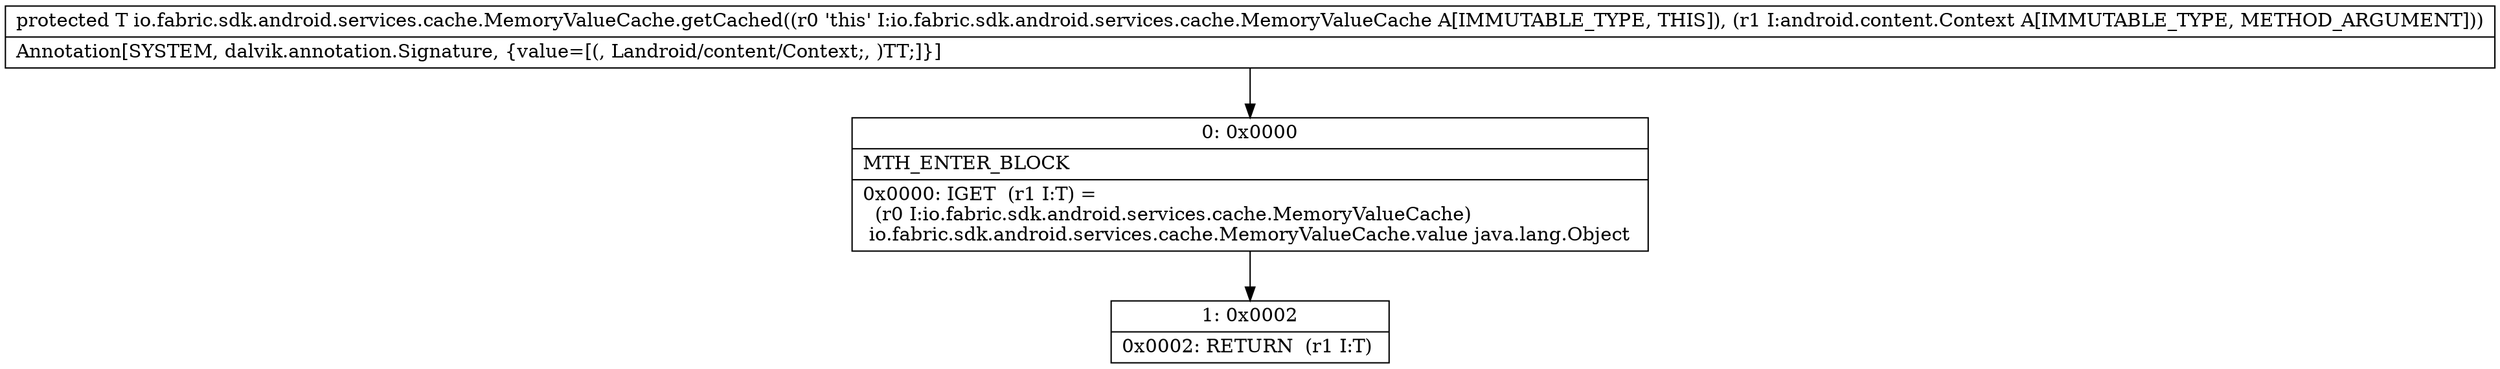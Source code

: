 digraph "CFG forio.fabric.sdk.android.services.cache.MemoryValueCache.getCached(Landroid\/content\/Context;)Ljava\/lang\/Object;" {
Node_0 [shape=record,label="{0\:\ 0x0000|MTH_ENTER_BLOCK\l|0x0000: IGET  (r1 I:T) = \l  (r0 I:io.fabric.sdk.android.services.cache.MemoryValueCache)\l io.fabric.sdk.android.services.cache.MemoryValueCache.value java.lang.Object \l}"];
Node_1 [shape=record,label="{1\:\ 0x0002|0x0002: RETURN  (r1 I:T) \l}"];
MethodNode[shape=record,label="{protected T io.fabric.sdk.android.services.cache.MemoryValueCache.getCached((r0 'this' I:io.fabric.sdk.android.services.cache.MemoryValueCache A[IMMUTABLE_TYPE, THIS]), (r1 I:android.content.Context A[IMMUTABLE_TYPE, METHOD_ARGUMENT]))  | Annotation[SYSTEM, dalvik.annotation.Signature, \{value=[(, Landroid\/content\/Context;, )TT;]\}]\l}"];
MethodNode -> Node_0;
Node_0 -> Node_1;
}


